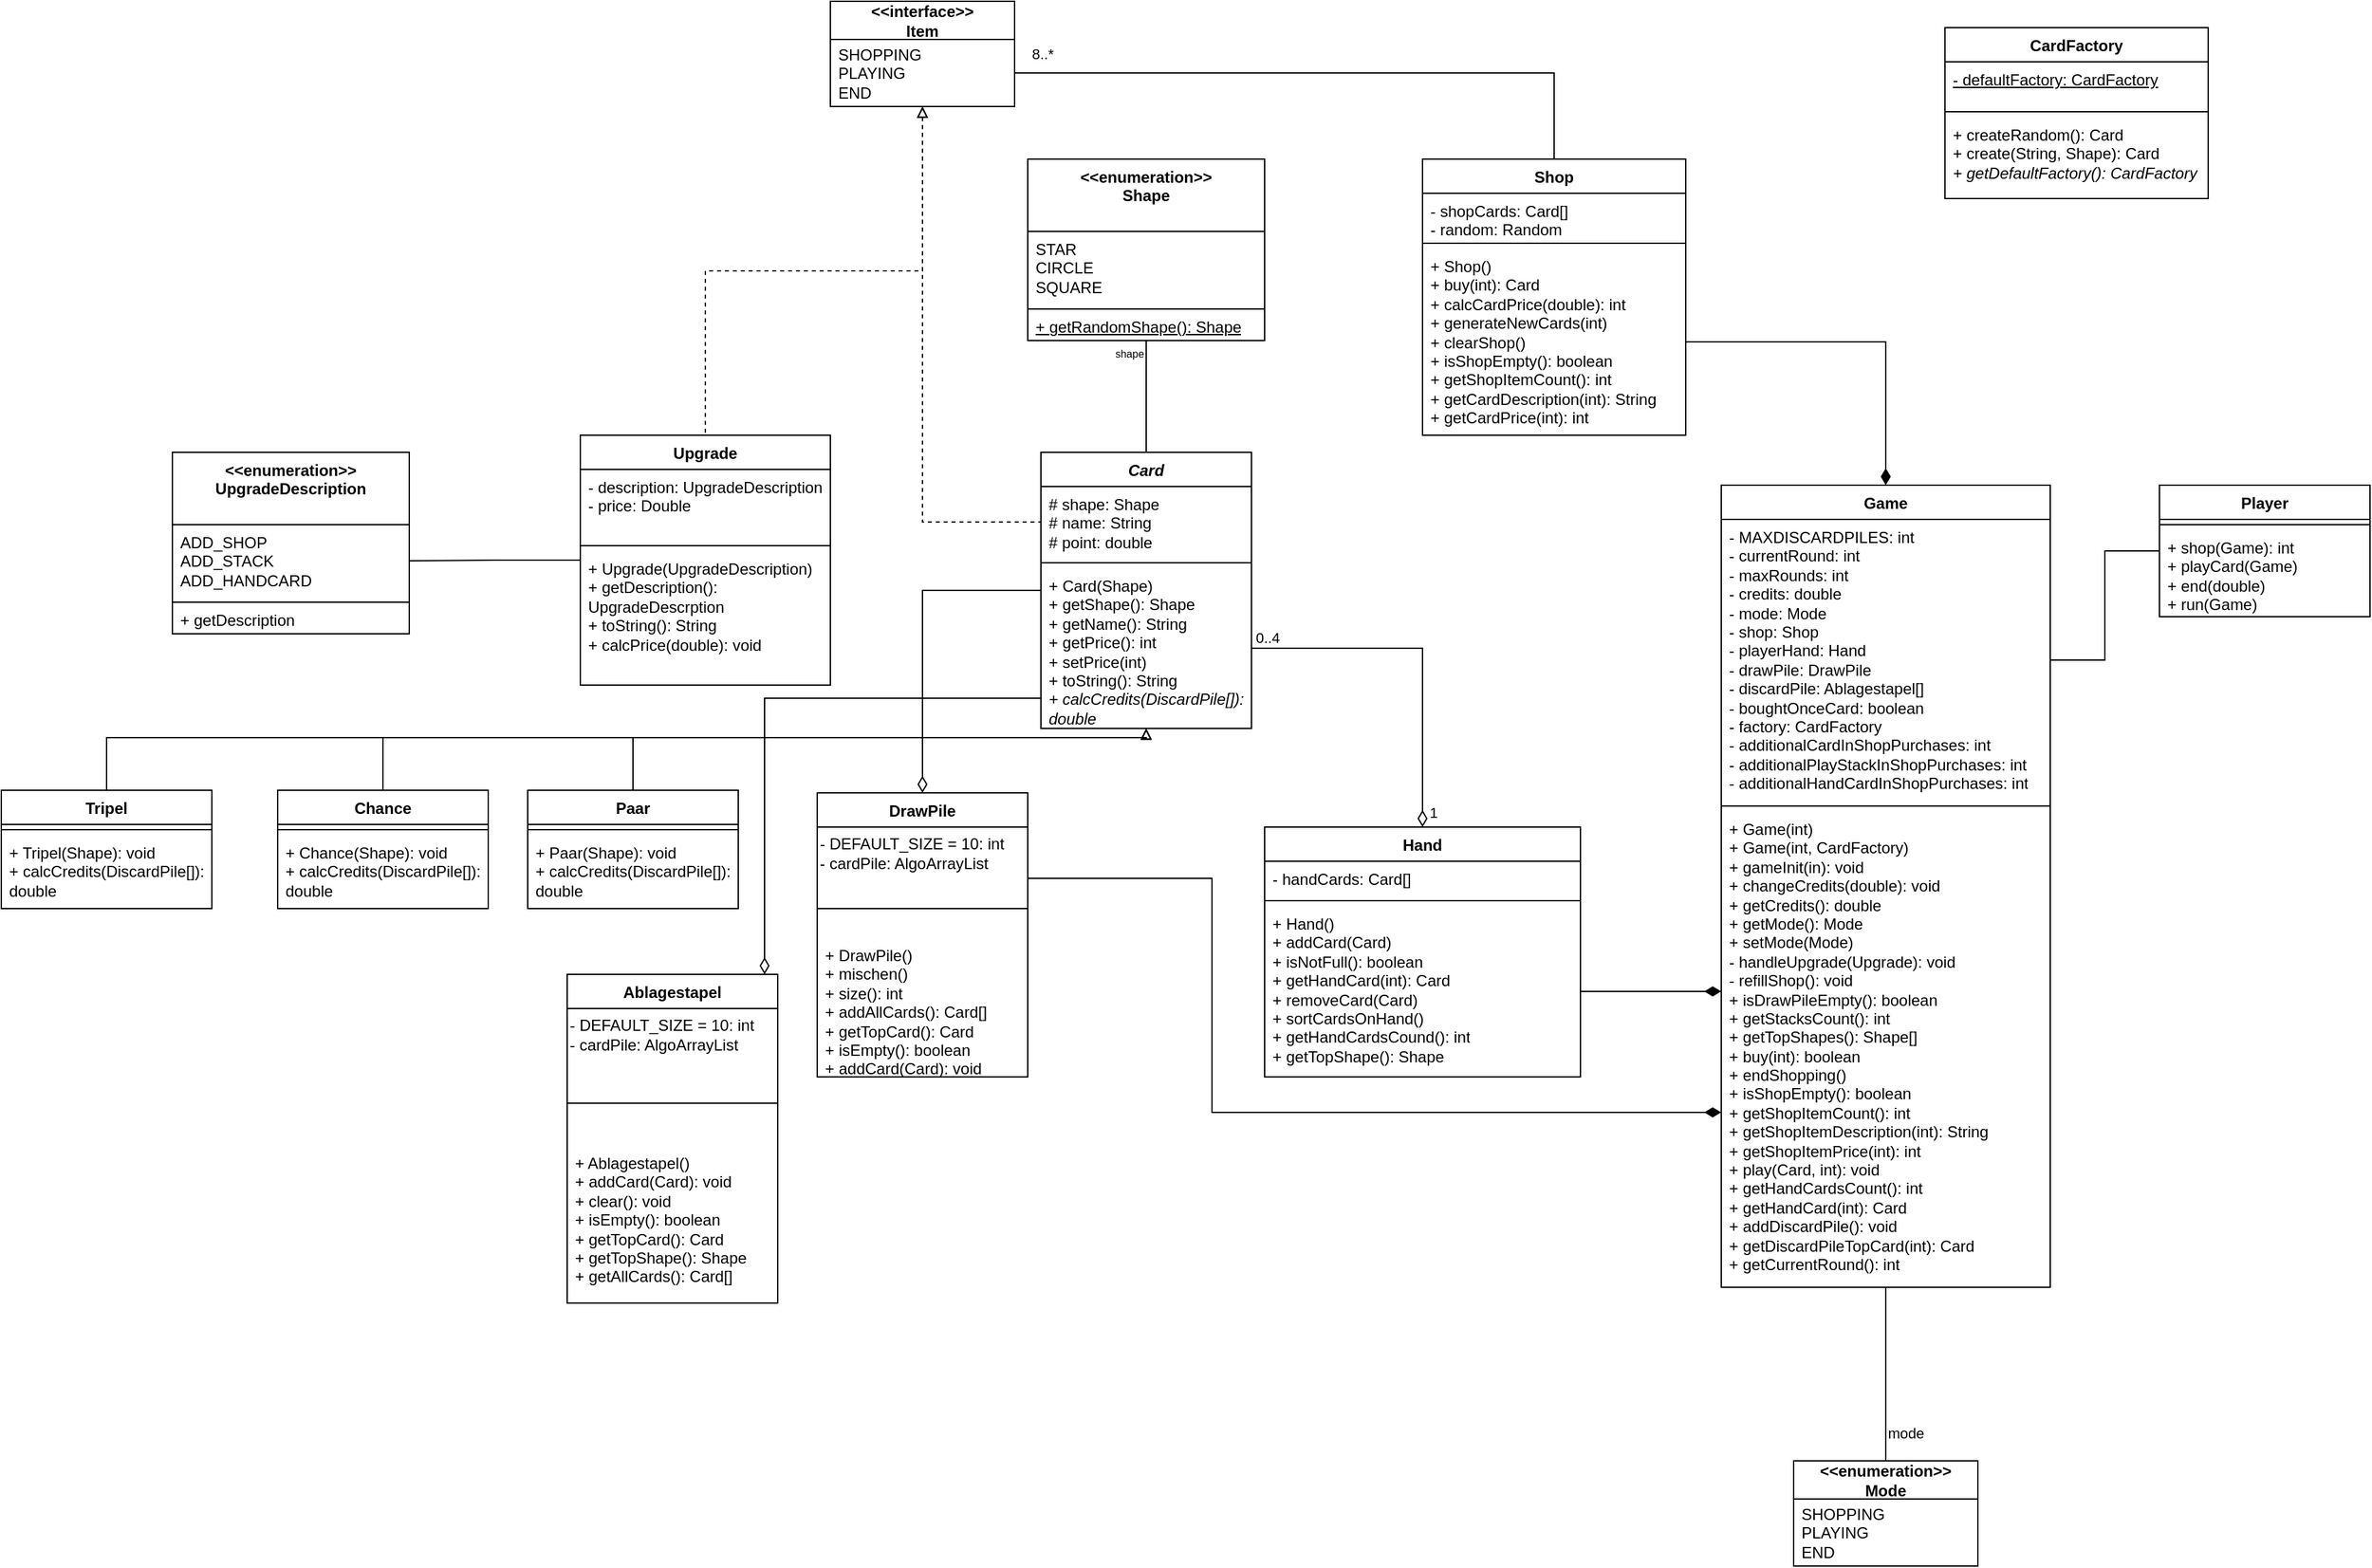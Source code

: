 <mxfile version="24.2.7" type="github">
  <diagram id="C5RBs43oDa-KdzZeNtuy" name="Page-1">
    <mxGraphModel dx="3455" dy="1677" grid="1" gridSize="10" guides="1" tooltips="1" connect="1" arrows="1" fold="1" page="1" pageScale="1" pageWidth="827" pageHeight="1169" background="none" math="0" shadow="0">
      <root>
        <mxCell id="WIyWlLk6GJQsqaUBKTNV-0" />
        <mxCell id="WIyWlLk6GJQsqaUBKTNV-1" parent="WIyWlLk6GJQsqaUBKTNV-0" />
        <mxCell id="sl92Uqs-ZGOxor6MEnUH-27" style="edgeStyle=orthogonalEdgeStyle;rounded=0;orthogonalLoop=1;jettySize=auto;html=1;entryX=0.5;entryY=0;entryDx=0;entryDy=0;startArrow=block;startFill=0;endArrow=none;endFill=0;" edge="1" parent="WIyWlLk6GJQsqaUBKTNV-1" source="msibaPADLrbXCp9h_xWd-0" target="sl92Uqs-ZGOxor6MEnUH-20">
          <mxGeometry relative="1" as="geometry">
            <Array as="points">
              <mxPoint x="-1120" y="530" />
              <mxPoint x="-1510" y="530" />
            </Array>
          </mxGeometry>
        </mxCell>
        <mxCell id="sl92Uqs-ZGOxor6MEnUH-28" style="edgeStyle=orthogonalEdgeStyle;rounded=0;orthogonalLoop=1;jettySize=auto;html=1;startArrow=block;startFill=0;endArrow=none;endFill=0;" edge="1" parent="WIyWlLk6GJQsqaUBKTNV-1" source="msibaPADLrbXCp9h_xWd-0" target="sl92Uqs-ZGOxor6MEnUH-17">
          <mxGeometry relative="1" as="geometry">
            <Array as="points">
              <mxPoint x="-1120" y="530" />
              <mxPoint x="-1700" y="530" />
            </Array>
          </mxGeometry>
        </mxCell>
        <mxCell id="sl92Uqs-ZGOxor6MEnUH-29" style="edgeStyle=orthogonalEdgeStyle;rounded=0;orthogonalLoop=1;jettySize=auto;html=1;endArrow=none;endFill=0;startArrow=block;startFill=0;" edge="1" parent="WIyWlLk6GJQsqaUBKTNV-1" source="msibaPADLrbXCp9h_xWd-0" target="sl92Uqs-ZGOxor6MEnUH-23">
          <mxGeometry relative="1" as="geometry">
            <Array as="points">
              <mxPoint x="-1120" y="530" />
              <mxPoint x="-1910" y="530" />
            </Array>
          </mxGeometry>
        </mxCell>
        <mxCell id="sl92Uqs-ZGOxor6MEnUH-38" style="edgeStyle=orthogonalEdgeStyle;rounded=0;orthogonalLoop=1;jettySize=auto;html=1;endArrow=diamondThin;endFill=0;startArrow=none;startFill=0;endSize=10;" edge="1" parent="WIyWlLk6GJQsqaUBKTNV-1" source="msibaPADLrbXCp9h_xWd-0" target="msibaPADLrbXCp9h_xWd-21">
          <mxGeometry relative="1" as="geometry">
            <Array as="points">
              <mxPoint x="-1290" y="418" />
            </Array>
          </mxGeometry>
        </mxCell>
        <mxCell id="sl92Uqs-ZGOxor6MEnUH-39" style="edgeStyle=orthogonalEdgeStyle;rounded=0;orthogonalLoop=1;jettySize=auto;html=1;endArrow=diamondThin;endFill=0;endSize=10;" edge="1" parent="WIyWlLk6GJQsqaUBKTNV-1" source="msibaPADLrbXCp9h_xWd-0" target="msibaPADLrbXCp9h_xWd-18">
          <mxGeometry relative="1" as="geometry">
            <Array as="points">
              <mxPoint x="-1410" y="500" />
            </Array>
          </mxGeometry>
        </mxCell>
        <mxCell id="msibaPADLrbXCp9h_xWd-0" value="&lt;i&gt;Card&lt;/i&gt;" style="swimlane;fontStyle=1;align=center;verticalAlign=top;childLayout=stackLayout;horizontal=1;startSize=26;horizontalStack=0;resizeParent=1;resizeParentMax=0;resizeLast=0;collapsible=1;marginBottom=0;whiteSpace=wrap;html=1;labelBackgroundColor=none;" parent="WIyWlLk6GJQsqaUBKTNV-1" vertex="1">
          <mxGeometry x="-1200" y="313" width="160" height="210" as="geometry" />
        </mxCell>
        <mxCell id="msibaPADLrbXCp9h_xWd-1" value="# shape: Shape&lt;div&gt;# name: String&lt;/div&gt;&lt;div&gt;# point: double&lt;/div&gt;" style="text;strokeColor=none;fillColor=none;align=left;verticalAlign=top;spacingLeft=4;spacingRight=4;overflow=hidden;rotatable=0;points=[[0,0.5],[1,0.5]];portConstraint=eastwest;whiteSpace=wrap;html=1;labelBackgroundColor=none;" parent="msibaPADLrbXCp9h_xWd-0" vertex="1">
          <mxGeometry y="26" width="160" height="54" as="geometry" />
        </mxCell>
        <mxCell id="msibaPADLrbXCp9h_xWd-2" value="" style="line;strokeWidth=1;fillColor=none;align=left;verticalAlign=middle;spacingTop=-1;spacingLeft=3;spacingRight=3;rotatable=0;labelPosition=right;points=[];portConstraint=eastwest;labelBackgroundColor=none;" parent="msibaPADLrbXCp9h_xWd-0" vertex="1">
          <mxGeometry y="80" width="160" height="8" as="geometry" />
        </mxCell>
        <mxCell id="msibaPADLrbXCp9h_xWd-3" value="+ Card(Shape)&lt;div&gt;+ getShape(): Shape&lt;/div&gt;&lt;div&gt;+ getName(): String&lt;/div&gt;&lt;div&gt;+ getPrice(): int&lt;/div&gt;&lt;div&gt;+ setPrice(int)&lt;/div&gt;&lt;div&gt;+ toString(): String&lt;/div&gt;&lt;div&gt;&lt;i&gt;+ calcCredits(DiscardPile[]): double&lt;/i&gt;&lt;br&gt;&lt;/div&gt;" style="text;strokeColor=none;fillColor=none;align=left;verticalAlign=top;spacingLeft=4;spacingRight=4;overflow=hidden;rotatable=0;points=[[0,0.5],[1,0.5]];portConstraint=eastwest;whiteSpace=wrap;html=1;labelBackgroundColor=none;" parent="msibaPADLrbXCp9h_xWd-0" vertex="1">
          <mxGeometry y="88" width="160" height="122" as="geometry" />
        </mxCell>
        <mxCell id="msibaPADLrbXCp9h_xWd-24" style="edgeStyle=orthogonalEdgeStyle;rounded=0;orthogonalLoop=1;jettySize=auto;html=1;entryX=0.5;entryY=0;entryDx=0;entryDy=0;endArrow=none;endFill=0;" parent="WIyWlLk6GJQsqaUBKTNV-1" source="msibaPADLrbXCp9h_xWd-6" target="msibaPADLrbXCp9h_xWd-0" edge="1">
          <mxGeometry relative="1" as="geometry" />
        </mxCell>
        <mxCell id="msibaPADLrbXCp9h_xWd-25" value="&lt;font style=&quot;font-size: 8px;&quot;&gt;shape&lt;/font&gt;" style="edgeLabel;html=1;align=center;verticalAlign=middle;resizable=0;points=[];" parent="msibaPADLrbXCp9h_xWd-24" vertex="1" connectable="0">
          <mxGeometry x="-0.875" relative="1" as="geometry">
            <mxPoint x="-13" y="3" as="offset" />
          </mxGeometry>
        </mxCell>
        <mxCell id="msibaPADLrbXCp9h_xWd-6" value="&lt;b&gt;&amp;lt;&amp;lt;enumeration&amp;gt;&amp;gt;&lt;/b&gt;&lt;br&gt;&lt;b&gt;Shape&lt;/b&gt;" style="swimlane;fontStyle=0;align=center;verticalAlign=top;childLayout=stackLayout;horizontal=1;startSize=55;horizontalStack=0;resizeParent=1;resizeParentMax=0;resizeLast=0;collapsible=0;marginBottom=0;html=1;whiteSpace=wrap;" parent="WIyWlLk6GJQsqaUBKTNV-1" vertex="1">
          <mxGeometry x="-1210" y="90" width="180" height="138" as="geometry" />
        </mxCell>
        <mxCell id="msibaPADLrbXCp9h_xWd-10" value="STAR&lt;div&gt;CIRCLE&lt;br&gt;SQUARE&lt;/div&gt;" style="text;html=1;strokeColor=none;fillColor=none;align=left;verticalAlign=middle;spacingLeft=4;spacingRight=4;overflow=hidden;rotatable=0;points=[[0,0.5],[1,0.5]];portConstraint=eastwest;whiteSpace=wrap;" parent="msibaPADLrbXCp9h_xWd-6" vertex="1">
          <mxGeometry y="55" width="180" height="55" as="geometry" />
        </mxCell>
        <mxCell id="msibaPADLrbXCp9h_xWd-11" value="" style="line;strokeWidth=1;fillColor=none;align=left;verticalAlign=middle;spacingTop=-1;spacingLeft=3;spacingRight=3;rotatable=0;labelPosition=right;points=[];portConstraint=eastwest;" parent="msibaPADLrbXCp9h_xWd-6" vertex="1">
          <mxGeometry y="110" width="180" height="8" as="geometry" />
        </mxCell>
        <mxCell id="msibaPADLrbXCp9h_xWd-13" value="&lt;u&gt;+ getRandomShape(): Shape&lt;/u&gt;" style="text;html=1;strokeColor=none;fillColor=none;align=left;verticalAlign=middle;spacingLeft=4;spacingRight=4;overflow=hidden;rotatable=0;points=[[0,0.5],[1,0.5]];portConstraint=eastwest;whiteSpace=wrap;" parent="msibaPADLrbXCp9h_xWd-6" vertex="1">
          <mxGeometry y="118" width="180" height="20" as="geometry" />
        </mxCell>
        <mxCell id="msibaPADLrbXCp9h_xWd-18" value="Ablagestapel" style="swimlane;fontStyle=1;align=center;verticalAlign=top;childLayout=stackLayout;horizontal=1;startSize=26;horizontalStack=0;resizeParent=1;resizeParentMax=0;resizeLast=0;collapsible=1;marginBottom=0;whiteSpace=wrap;html=1;labelBackgroundColor=none;" parent="WIyWlLk6GJQsqaUBKTNV-1" vertex="1">
          <mxGeometry x="-1560" y="710" width="160" height="250" as="geometry" />
        </mxCell>
        <mxCell id="sl92Uqs-ZGOxor6MEnUH-36" value="&lt;div&gt;- DEFAULT_SIZE = 10: int&lt;/div&gt;&lt;div&gt;- cardPile: AlgoArrayList&lt;br&gt;&lt;/div&gt;" style="text;html=1;align=left;verticalAlign=middle;resizable=0;points=[];autosize=1;strokeColor=none;fillColor=none;" vertex="1" parent="msibaPADLrbXCp9h_xWd-18">
          <mxGeometry y="26" width="160" height="40" as="geometry" />
        </mxCell>
        <mxCell id="msibaPADLrbXCp9h_xWd-19" value="" style="line;strokeWidth=1;fillColor=none;align=left;verticalAlign=middle;spacingTop=-1;spacingLeft=3;spacingRight=3;rotatable=0;labelPosition=right;points=[];portConstraint=eastwest;labelBackgroundColor=none;" parent="msibaPADLrbXCp9h_xWd-18" vertex="1">
          <mxGeometry y="66" width="160" height="64" as="geometry" />
        </mxCell>
        <mxCell id="msibaPADLrbXCp9h_xWd-20" value="&lt;div&gt;+ Ablagestapel()&lt;/div&gt;&lt;div&gt;+ addCard(Card): void&lt;/div&gt;&lt;div&gt;+ clear(): void&lt;/div&gt;&lt;div&gt;+ isEmpty(): boolean&lt;/div&gt;&lt;div&gt;+ getTopCard(): Card&lt;br&gt;&lt;/div&gt;&lt;div&gt;&lt;span style=&quot;background-color: initial;&quot;&gt;+ getTopShape(): Shape&lt;/span&gt;&lt;/div&gt;&lt;div&gt;&lt;span style=&quot;background-color: initial;&quot;&gt;+ getAllCards(): Card[]&lt;br&gt;&lt;/span&gt;&lt;/div&gt;" style="text;strokeColor=none;fillColor=none;align=left;verticalAlign=top;spacingLeft=4;spacingRight=4;overflow=hidden;rotatable=0;points=[[0,0.5],[1,0.5]];portConstraint=eastwest;whiteSpace=wrap;html=1;labelBackgroundColor=none;" parent="msibaPADLrbXCp9h_xWd-18" vertex="1">
          <mxGeometry y="130" width="160" height="120" as="geometry" />
        </mxCell>
        <mxCell id="msibaPADLrbXCp9h_xWd-21" value="DrawPile" style="swimlane;fontStyle=1;align=center;verticalAlign=top;childLayout=stackLayout;horizontal=1;startSize=26;horizontalStack=0;resizeParent=1;resizeParentMax=0;resizeLast=0;collapsible=1;marginBottom=0;whiteSpace=wrap;html=1;labelBackgroundColor=none;" parent="WIyWlLk6GJQsqaUBKTNV-1" vertex="1">
          <mxGeometry x="-1370" y="572" width="160" height="216" as="geometry" />
        </mxCell>
        <mxCell id="sl92Uqs-ZGOxor6MEnUH-37" value="&lt;div&gt;- DEFAULT_SIZE = 10: int&lt;/div&gt;&lt;div&gt;- cardPile: AlgoArrayList&lt;br&gt;&lt;/div&gt;" style="text;html=1;align=left;verticalAlign=middle;resizable=0;points=[];autosize=1;strokeColor=none;fillColor=none;" vertex="1" parent="msibaPADLrbXCp9h_xWd-21">
          <mxGeometry y="26" width="160" height="40" as="geometry" />
        </mxCell>
        <mxCell id="msibaPADLrbXCp9h_xWd-22" value="" style="line;strokeWidth=1;fillColor=none;align=left;verticalAlign=middle;spacingTop=-1;spacingLeft=3;spacingRight=3;rotatable=0;labelPosition=right;points=[];portConstraint=eastwest;labelBackgroundColor=none;" parent="msibaPADLrbXCp9h_xWd-21" vertex="1">
          <mxGeometry y="66" width="160" height="44" as="geometry" />
        </mxCell>
        <mxCell id="msibaPADLrbXCp9h_xWd-23" value="&lt;div&gt;+ DrawPile()&lt;/div&gt;&lt;div&gt;+ mischen()&lt;/div&gt;&lt;div&gt;+ size(): int&lt;/div&gt;&lt;div&gt;+ addAllCards(): Card[]&lt;/div&gt;&lt;div&gt;+ getTopCard(): Card&lt;/div&gt;&lt;div&gt;+ isEmpty(): boolean&lt;/div&gt;&lt;div&gt;+ addCard(Card): void&lt;br&gt;&lt;/div&gt;" style="text;strokeColor=none;fillColor=none;align=left;verticalAlign=top;spacingLeft=4;spacingRight=4;overflow=hidden;rotatable=0;points=[[0,0.5],[1,0.5]];portConstraint=eastwest;whiteSpace=wrap;html=1;labelBackgroundColor=none;" parent="msibaPADLrbXCp9h_xWd-21" vertex="1">
          <mxGeometry y="110" width="160" height="106" as="geometry" />
        </mxCell>
        <mxCell id="msibaPADLrbXCp9h_xWd-35" style="edgeStyle=orthogonalEdgeStyle;rounded=0;orthogonalLoop=1;jettySize=auto;html=1;entryX=1;entryY=0.5;entryDx=0;entryDy=0;startArrow=diamondThin;startFill=0;startSize=10;endArrow=none;endFill=0;" parent="WIyWlLk6GJQsqaUBKTNV-1" source="msibaPADLrbXCp9h_xWd-31" target="msibaPADLrbXCp9h_xWd-3" edge="1">
          <mxGeometry relative="1" as="geometry" />
        </mxCell>
        <mxCell id="msibaPADLrbXCp9h_xWd-36" value="1" style="edgeLabel;html=1;align=center;verticalAlign=middle;resizable=0;points=[];" parent="msibaPADLrbXCp9h_xWd-35" vertex="1" connectable="0">
          <mxGeometry x="-0.85" y="-1" relative="1" as="geometry">
            <mxPoint x="7" y="9" as="offset" />
          </mxGeometry>
        </mxCell>
        <mxCell id="msibaPADLrbXCp9h_xWd-37" value="0..4" style="edgeLabel;html=1;align=center;verticalAlign=middle;resizable=0;points=[];" parent="msibaPADLrbXCp9h_xWd-35" vertex="1" connectable="0">
          <mxGeometry x="0.898" y="2" relative="1" as="geometry">
            <mxPoint x="-2" y="-10" as="offset" />
          </mxGeometry>
        </mxCell>
        <mxCell id="msibaPADLrbXCp9h_xWd-31" value="Hand" style="swimlane;fontStyle=1;align=center;verticalAlign=top;childLayout=stackLayout;horizontal=1;startSize=26;horizontalStack=0;resizeParent=1;resizeParentMax=0;resizeLast=0;collapsible=1;marginBottom=0;whiteSpace=wrap;html=1;labelBackgroundColor=none;" parent="WIyWlLk6GJQsqaUBKTNV-1" vertex="1">
          <mxGeometry x="-1030" y="598" width="240" height="190" as="geometry" />
        </mxCell>
        <mxCell id="msibaPADLrbXCp9h_xWd-32" value="- handCards: Card[]" style="text;strokeColor=none;fillColor=none;align=left;verticalAlign=top;spacingLeft=4;spacingRight=4;overflow=hidden;rotatable=0;points=[[0,0.5],[1,0.5]];portConstraint=eastwest;whiteSpace=wrap;html=1;labelBackgroundColor=none;" parent="msibaPADLrbXCp9h_xWd-31" vertex="1">
          <mxGeometry y="26" width="240" height="26" as="geometry" />
        </mxCell>
        <mxCell id="msibaPADLrbXCp9h_xWd-33" value="" style="line;strokeWidth=1;fillColor=none;align=left;verticalAlign=middle;spacingTop=-1;spacingLeft=3;spacingRight=3;rotatable=0;labelPosition=right;points=[];portConstraint=eastwest;labelBackgroundColor=none;" parent="msibaPADLrbXCp9h_xWd-31" vertex="1">
          <mxGeometry y="52" width="240" height="8" as="geometry" />
        </mxCell>
        <mxCell id="msibaPADLrbXCp9h_xWd-34" value="&lt;div&gt;+ Hand()&lt;/div&gt;&lt;div&gt;+ addCard(Card)&lt;/div&gt;&lt;div&gt;+ isNotFull(): boolean&lt;/div&gt;+ getHandCard(int): Card&lt;div&gt;+ removeCard(Card)&lt;/div&gt;&lt;div&gt;+ sortCardsOnHand()&lt;br&gt;&lt;div&gt;+ getHandCardsCound(): int&lt;/div&gt;&lt;div&gt;+ getTopShape(): Shape&lt;br&gt;&lt;/div&gt;&lt;/div&gt;" style="text;strokeColor=none;fillColor=none;align=left;verticalAlign=top;spacingLeft=4;spacingRight=4;overflow=hidden;rotatable=0;points=[[0,0.5],[1,0.5]];portConstraint=eastwest;whiteSpace=wrap;html=1;labelBackgroundColor=none;" parent="msibaPADLrbXCp9h_xWd-31" vertex="1">
          <mxGeometry y="60" width="240" height="130" as="geometry" />
        </mxCell>
        <mxCell id="sl92Uqs-ZGOxor6MEnUH-11" style="edgeStyle=orthogonalEdgeStyle;rounded=0;orthogonalLoop=1;jettySize=auto;html=1;endArrow=none;endFill=0;" edge="1" parent="WIyWlLk6GJQsqaUBKTNV-1" source="msibaPADLrbXCp9h_xWd-38" target="sl92Uqs-ZGOxor6MEnUH-10">
          <mxGeometry relative="1" as="geometry" />
        </mxCell>
        <mxCell id="sl92Uqs-ZGOxor6MEnUH-12" value="8..*" style="edgeLabel;html=1;align=center;verticalAlign=middle;resizable=0;points=[];" vertex="1" connectable="0" parent="sl92Uqs-ZGOxor6MEnUH-11">
          <mxGeometry x="0.944" relative="1" as="geometry">
            <mxPoint x="7" y="-15" as="offset" />
          </mxGeometry>
        </mxCell>
        <mxCell id="msibaPADLrbXCp9h_xWd-38" value="Shop&lt;div&gt;&lt;br&gt;&lt;/div&gt;" style="swimlane;fontStyle=1;align=center;verticalAlign=top;childLayout=stackLayout;horizontal=1;startSize=26;horizontalStack=0;resizeParent=1;resizeParentMax=0;resizeLast=0;collapsible=1;marginBottom=0;whiteSpace=wrap;html=1;labelBackgroundColor=none;" parent="WIyWlLk6GJQsqaUBKTNV-1" vertex="1">
          <mxGeometry x="-910" y="90" width="200" height="210" as="geometry" />
        </mxCell>
        <mxCell id="msibaPADLrbXCp9h_xWd-39" value="- shopCards: Card[]&lt;div&gt;- random: Random&lt;/div&gt;" style="text;strokeColor=none;fillColor=none;align=left;verticalAlign=top;spacingLeft=4;spacingRight=4;overflow=hidden;rotatable=0;points=[[0,0.5],[1,0.5]];portConstraint=eastwest;whiteSpace=wrap;html=1;labelBackgroundColor=none;" parent="msibaPADLrbXCp9h_xWd-38" vertex="1">
          <mxGeometry y="26" width="200" height="34" as="geometry" />
        </mxCell>
        <mxCell id="msibaPADLrbXCp9h_xWd-40" value="" style="line;strokeWidth=1;fillColor=none;align=left;verticalAlign=middle;spacingTop=-1;spacingLeft=3;spacingRight=3;rotatable=0;labelPosition=right;points=[];portConstraint=eastwest;labelBackgroundColor=none;" parent="msibaPADLrbXCp9h_xWd-38" vertex="1">
          <mxGeometry y="60" width="200" height="8" as="geometry" />
        </mxCell>
        <mxCell id="msibaPADLrbXCp9h_xWd-41" value="&lt;div&gt;+ Shop()&lt;/div&gt;+ buy(int): Card&lt;div&gt;+ calcCardPrice(double): int&lt;/div&gt;&lt;div&gt;+ generateNewCards(int)&lt;/div&gt;&lt;div&gt;+ clearShop()&lt;/div&gt;&lt;div&gt;+ isShopEmpty(): boolean&lt;/div&gt;&lt;div&gt;+ getShopItemCount(): int&lt;/div&gt;&lt;div&gt;+ getCardDescription(int): String&lt;/div&gt;&lt;div&gt;+ getCardPrice(int): int&lt;br&gt;&lt;div&gt;&lt;br&gt;&lt;/div&gt;&lt;/div&gt;" style="text;strokeColor=none;fillColor=none;align=left;verticalAlign=top;spacingLeft=4;spacingRight=4;overflow=hidden;rotatable=0;points=[[0,0.5],[1,0.5]];portConstraint=eastwest;whiteSpace=wrap;html=1;labelBackgroundColor=none;" parent="msibaPADLrbXCp9h_xWd-38" vertex="1">
          <mxGeometry y="68" width="200" height="142" as="geometry" />
        </mxCell>
        <mxCell id="msibaPADLrbXCp9h_xWd-53" style="edgeStyle=orthogonalEdgeStyle;rounded=0;orthogonalLoop=1;jettySize=auto;html=1;entryX=1;entryY=0.5;entryDx=0;entryDy=0;endArrow=none;endFill=0;startArrow=diamondThin;startFill=1;startSize=10;" parent="WIyWlLk6GJQsqaUBKTNV-1" source="msibaPADLrbXCp9h_xWd-47" target="msibaPADLrbXCp9h_xWd-41" edge="1">
          <mxGeometry relative="1" as="geometry" />
        </mxCell>
        <mxCell id="msibaPADLrbXCp9h_xWd-62" style="edgeStyle=orthogonalEdgeStyle;rounded=0;orthogonalLoop=1;jettySize=auto;html=1;entryX=0.5;entryY=0;entryDx=0;entryDy=0;endArrow=none;endFill=0;" parent="WIyWlLk6GJQsqaUBKTNV-1" source="msibaPADLrbXCp9h_xWd-47" target="msibaPADLrbXCp9h_xWd-51" edge="1">
          <mxGeometry relative="1" as="geometry" />
        </mxCell>
        <mxCell id="msibaPADLrbXCp9h_xWd-63" value="mode" style="edgeLabel;html=1;align=center;verticalAlign=middle;resizable=0;points=[];" parent="msibaPADLrbXCp9h_xWd-62" vertex="1" connectable="0">
          <mxGeometry x="0.638" y="1" relative="1" as="geometry">
            <mxPoint x="14" y="3" as="offset" />
          </mxGeometry>
        </mxCell>
        <mxCell id="msibaPADLrbXCp9h_xWd-47" value="&lt;div&gt;Game&lt;/div&gt;" style="swimlane;fontStyle=1;align=center;verticalAlign=top;childLayout=stackLayout;horizontal=1;startSize=26;horizontalStack=0;resizeParent=1;resizeParentMax=0;resizeLast=0;collapsible=1;marginBottom=0;whiteSpace=wrap;html=1;labelBackgroundColor=none;" parent="WIyWlLk6GJQsqaUBKTNV-1" vertex="1">
          <mxGeometry x="-683" y="338" width="250" height="610" as="geometry" />
        </mxCell>
        <mxCell id="msibaPADLrbXCp9h_xWd-48" value="- MAXDISCARDPILES: int&lt;div&gt;- currentRound: int&lt;/div&gt;&lt;div&gt;- maxRounds: int&lt;/div&gt;&lt;div&gt;- credits: double&lt;/div&gt;&lt;div&gt;- mode: Mode&lt;/div&gt;&lt;div&gt;- shop: Shop&lt;/div&gt;&lt;div&gt;- playerHand: Hand&lt;/div&gt;&lt;div&gt;- drawPile: DrawPile&lt;/div&gt;&lt;div&gt;- discardPile: Ablagestapel[]&lt;/div&gt;&lt;div&gt;- boughtOnceCard: boolean&lt;/div&gt;&lt;div&gt;- factory: CardFactory&lt;/div&gt;&lt;div&gt;- additionalCardInShopPurchases: int&lt;/div&gt;&lt;div&gt;- additionalPlayStackInShopPurchases: int&lt;/div&gt;&lt;div&gt;- additionalHandCardInShopPurchases: int&lt;/div&gt;" style="text;strokeColor=none;fillColor=none;align=left;verticalAlign=top;spacingLeft=4;spacingRight=4;overflow=hidden;rotatable=0;points=[[0,0.5],[1,0.5]];portConstraint=eastwest;whiteSpace=wrap;html=1;labelBackgroundColor=none;" parent="msibaPADLrbXCp9h_xWd-47" vertex="1">
          <mxGeometry y="26" width="250" height="214" as="geometry" />
        </mxCell>
        <mxCell id="msibaPADLrbXCp9h_xWd-49" value="" style="line;strokeWidth=1;fillColor=none;align=left;verticalAlign=middle;spacingTop=-1;spacingLeft=3;spacingRight=3;rotatable=0;labelPosition=right;points=[];portConstraint=eastwest;labelBackgroundColor=none;" parent="msibaPADLrbXCp9h_xWd-47" vertex="1">
          <mxGeometry y="240" width="250" height="8" as="geometry" />
        </mxCell>
        <mxCell id="msibaPADLrbXCp9h_xWd-50" value="&lt;div&gt;&lt;span style=&quot;background-color: initial;&quot;&gt;+ Game(int)&lt;/span&gt;&lt;/div&gt;&lt;div&gt;&lt;span style=&quot;background-color: initial;&quot;&gt;+ Game(int, CardFactory)&lt;/span&gt;&lt;/div&gt;&lt;div&gt;&lt;span style=&quot;background-color: initial;&quot;&gt;+ gameInit(in): void&lt;/span&gt;&lt;/div&gt;&lt;div&gt;&lt;span style=&quot;background-color: initial;&quot;&gt;+ changeCredits(double): void&lt;/span&gt;&lt;/div&gt;&lt;div&gt;&lt;span style=&quot;background-color: initial;&quot;&gt;&lt;/span&gt;+ getCredits(): double&lt;/div&gt;&lt;div&gt;+ getMode(): Mode&lt;/div&gt;&lt;div&gt;+ setMode(Mode)&lt;/div&gt;&lt;div&gt;- handleUpgrade(Upgrade): void&lt;br&gt;&lt;/div&gt;&lt;div&gt;- refillShop(): void&lt;/div&gt;&lt;div&gt;+ isDrawPileEmpty(): boolean&lt;/div&gt;&lt;div&gt;+ getStacksCount(): int&lt;/div&gt;&lt;div&gt;+ getTopShapes(): Shape[]&lt;/div&gt;&lt;div&gt;+ buy(int): boolean&lt;/div&gt;&lt;div&gt;+ endShopping()&lt;/div&gt;&lt;div&gt;+ isShopEmpty(): boolean&lt;/div&gt;&lt;div&gt;+ getShopItemCount(): int&lt;/div&gt;&lt;div&gt;+ getShopItemDescription(int): String&lt;/div&gt;&lt;div&gt;+ getShopItemPrice(int): int&lt;/div&gt;+ play(Card, int): void&lt;br&gt;&lt;div&gt;+ getHandCardsCount(): int&lt;/div&gt;&lt;div&gt;+ getHandCard(int): Card&lt;/div&gt;&lt;div&gt;+ addDiscardPile(): void&lt;br&gt;&lt;/div&gt;&lt;div&gt;+ getDiscardPileTopCard(int): Card&lt;/div&gt;&lt;div&gt;+ getCurrentRound(): int&lt;br&gt;&lt;/div&gt;" style="text;strokeColor=none;fillColor=none;align=left;verticalAlign=top;spacingLeft=4;spacingRight=4;overflow=hidden;rotatable=0;points=[[0,0.5],[1,0.5]];portConstraint=eastwest;whiteSpace=wrap;html=1;labelBackgroundColor=none;" parent="msibaPADLrbXCp9h_xWd-47" vertex="1">
          <mxGeometry y="248" width="250" height="362" as="geometry" />
        </mxCell>
        <mxCell id="msibaPADLrbXCp9h_xWd-51" value="&amp;lt;&amp;lt;enumeration&amp;gt;&amp;gt;&lt;div&gt;Mode&lt;/div&gt;" style="swimlane;fontStyle=1;align=center;verticalAlign=middle;childLayout=stackLayout;horizontal=1;startSize=29;horizontalStack=0;resizeParent=1;resizeParentMax=0;resizeLast=0;collapsible=0;marginBottom=0;html=1;whiteSpace=wrap;labelBackgroundColor=none;" parent="WIyWlLk6GJQsqaUBKTNV-1" vertex="1">
          <mxGeometry x="-628" y="1080" width="140" height="80" as="geometry" />
        </mxCell>
        <mxCell id="msibaPADLrbXCp9h_xWd-52" value="SHOPPING&lt;div&gt;PLAYING&lt;/div&gt;&lt;div&gt;END&lt;/div&gt;" style="text;html=1;strokeColor=none;fillColor=none;align=left;verticalAlign=middle;spacingLeft=4;spacingRight=4;overflow=hidden;rotatable=0;points=[[0,0.5],[1,0.5]];portConstraint=eastwest;whiteSpace=wrap;labelBackgroundColor=none;" parent="msibaPADLrbXCp9h_xWd-51" vertex="1">
          <mxGeometry y="29" width="140" height="51" as="geometry" />
        </mxCell>
        <mxCell id="msibaPADLrbXCp9h_xWd-54" style="edgeStyle=orthogonalEdgeStyle;rounded=0;orthogonalLoop=1;jettySize=auto;html=1;entryX=1;entryY=0.5;entryDx=0;entryDy=0;endArrow=none;endFill=0;startArrow=diamondThin;startFill=1;startSize=10;" parent="WIyWlLk6GJQsqaUBKTNV-1" source="msibaPADLrbXCp9h_xWd-50" target="msibaPADLrbXCp9h_xWd-34" edge="1">
          <mxGeometry relative="1" as="geometry">
            <Array as="points">
              <mxPoint x="-720" y="723" />
              <mxPoint x="-720" y="723" />
            </Array>
          </mxGeometry>
        </mxCell>
        <mxCell id="msibaPADLrbXCp9h_xWd-57" style="edgeStyle=elbowEdgeStyle;rounded=0;orthogonalLoop=1;jettySize=auto;html=1;strokeColor=default;entryX=1;entryY=0.5;entryDx=0;entryDy=0;endArrow=none;endFill=0;startArrow=diamondThin;startFill=1;startSize=10;" parent="WIyWlLk6GJQsqaUBKTNV-1" edge="1">
          <mxGeometry relative="1" as="geometry">
            <mxPoint x="-1210" y="637" as="targetPoint" />
            <mxPoint x="-683" y="815" as="sourcePoint" />
            <Array as="points">
              <mxPoint x="-1070" y="818" />
            </Array>
          </mxGeometry>
        </mxCell>
        <mxCell id="msibaPADLrbXCp9h_xWd-71" style="edgeStyle=orthogonalEdgeStyle;rounded=0;orthogonalLoop=1;jettySize=auto;html=1;endArrow=none;endFill=0;" parent="WIyWlLk6GJQsqaUBKTNV-1" source="msibaPADLrbXCp9h_xWd-67" target="msibaPADLrbXCp9h_xWd-48" edge="1">
          <mxGeometry relative="1" as="geometry" />
        </mxCell>
        <mxCell id="msibaPADLrbXCp9h_xWd-67" value="Player" style="swimlane;fontStyle=1;align=center;verticalAlign=top;childLayout=stackLayout;horizontal=1;startSize=26;horizontalStack=0;resizeParent=1;resizeParentMax=0;resizeLast=0;collapsible=1;marginBottom=0;whiteSpace=wrap;html=1;labelBackgroundColor=none;" parent="WIyWlLk6GJQsqaUBKTNV-1" vertex="1">
          <mxGeometry x="-350" y="338" width="160" height="100" as="geometry" />
        </mxCell>
        <mxCell id="msibaPADLrbXCp9h_xWd-69" value="" style="line;strokeWidth=1;fillColor=none;align=left;verticalAlign=middle;spacingTop=-1;spacingLeft=3;spacingRight=3;rotatable=0;labelPosition=right;points=[];portConstraint=eastwest;labelBackgroundColor=none;" parent="msibaPADLrbXCp9h_xWd-67" vertex="1">
          <mxGeometry y="26" width="160" height="8" as="geometry" />
        </mxCell>
        <mxCell id="msibaPADLrbXCp9h_xWd-70" value="+ shop(Game): int&lt;div&gt;+ playCard(Game)&lt;/div&gt;&lt;div&gt;+ end(double)&lt;/div&gt;&lt;div&gt;+ run(Game)&lt;/div&gt;" style="text;strokeColor=none;fillColor=none;align=left;verticalAlign=top;spacingLeft=4;spacingRight=4;overflow=hidden;rotatable=0;points=[[0,0.5],[1,0.5]];portConstraint=eastwest;whiteSpace=wrap;html=1;labelBackgroundColor=none;" parent="msibaPADLrbXCp9h_xWd-67" vertex="1">
          <mxGeometry y="34" width="160" height="66" as="geometry" />
        </mxCell>
        <mxCell id="sl92Uqs-ZGOxor6MEnUH-8" style="edgeStyle=orthogonalEdgeStyle;rounded=0;orthogonalLoop=1;jettySize=auto;html=1;endArrow=none;endFill=0;" edge="1" parent="WIyWlLk6GJQsqaUBKTNV-1" source="sl92Uqs-ZGOxor6MEnUH-0" target="sl92Uqs-ZGOxor6MEnUH-5">
          <mxGeometry relative="1" as="geometry" />
        </mxCell>
        <mxCell id="sl92Uqs-ZGOxor6MEnUH-0" value="Upgrade" style="swimlane;fontStyle=1;align=center;verticalAlign=top;childLayout=stackLayout;horizontal=1;startSize=26;horizontalStack=0;resizeParent=1;resizeParentMax=0;resizeLast=0;collapsible=1;marginBottom=0;whiteSpace=wrap;html=1;labelBackgroundColor=none;" vertex="1" parent="WIyWlLk6GJQsqaUBKTNV-1">
          <mxGeometry x="-1550" y="300" width="190" height="190" as="geometry" />
        </mxCell>
        <mxCell id="sl92Uqs-ZGOxor6MEnUH-1" value="&lt;div&gt;- description: UpgradeDescription&lt;/div&gt;&lt;div&gt;- price: Double&lt;br&gt;&lt;/div&gt;" style="text;strokeColor=none;fillColor=none;align=left;verticalAlign=top;spacingLeft=4;spacingRight=4;overflow=hidden;rotatable=0;points=[[0,0.5],[1,0.5]];portConstraint=eastwest;whiteSpace=wrap;html=1;labelBackgroundColor=none;" vertex="1" parent="sl92Uqs-ZGOxor6MEnUH-0">
          <mxGeometry y="26" width="190" height="54" as="geometry" />
        </mxCell>
        <mxCell id="sl92Uqs-ZGOxor6MEnUH-2" value="" style="line;strokeWidth=1;fillColor=none;align=left;verticalAlign=middle;spacingTop=-1;spacingLeft=3;spacingRight=3;rotatable=0;labelPosition=right;points=[];portConstraint=eastwest;labelBackgroundColor=none;" vertex="1" parent="sl92Uqs-ZGOxor6MEnUH-0">
          <mxGeometry y="80" width="190" height="8" as="geometry" />
        </mxCell>
        <mxCell id="sl92Uqs-ZGOxor6MEnUH-3" value="&lt;div&gt;+ Upgrade(UpgradeDescription)&lt;/div&gt;&lt;div&gt;+ getDescription(): UpgradeDescrption&lt;/div&gt;&lt;div&gt;+ toString(): String&lt;/div&gt;&lt;div&gt;+ calcPrice(double): void&lt;br&gt;&lt;/div&gt;" style="text;strokeColor=none;fillColor=none;align=left;verticalAlign=top;spacingLeft=4;spacingRight=4;overflow=hidden;rotatable=0;points=[[0,0.5],[1,0.5]];portConstraint=eastwest;whiteSpace=wrap;html=1;labelBackgroundColor=none;" vertex="1" parent="sl92Uqs-ZGOxor6MEnUH-0">
          <mxGeometry y="88" width="190" height="102" as="geometry" />
        </mxCell>
        <mxCell id="sl92Uqs-ZGOxor6MEnUH-4" value="&lt;div&gt;&lt;b&gt;&amp;lt;&amp;lt;enumeration&amp;gt;&amp;gt;&lt;br&gt;&lt;/b&gt;&lt;/div&gt;&lt;div&gt;&lt;b&gt;UpgradeDescription&lt;br&gt;&lt;/b&gt;&lt;/div&gt;" style="swimlane;fontStyle=0;align=center;verticalAlign=top;childLayout=stackLayout;horizontal=1;startSize=55;horizontalStack=0;resizeParent=1;resizeParentMax=0;resizeLast=0;collapsible=0;marginBottom=0;html=1;whiteSpace=wrap;" vertex="1" parent="WIyWlLk6GJQsqaUBKTNV-1">
          <mxGeometry x="-1860" y="313" width="180" height="138" as="geometry" />
        </mxCell>
        <mxCell id="sl92Uqs-ZGOxor6MEnUH-5" value="&lt;div&gt;ADD_SHOP&lt;/div&gt;&lt;div&gt;ADD_STACK&lt;/div&gt;&lt;div&gt;ADD_HANDCARD&lt;br&gt;&lt;/div&gt;" style="text;html=1;strokeColor=none;fillColor=none;align=left;verticalAlign=middle;spacingLeft=4;spacingRight=4;overflow=hidden;rotatable=0;points=[[0,0.5],[1,0.5]];portConstraint=eastwest;whiteSpace=wrap;" vertex="1" parent="sl92Uqs-ZGOxor6MEnUH-4">
          <mxGeometry y="55" width="180" height="55" as="geometry" />
        </mxCell>
        <mxCell id="sl92Uqs-ZGOxor6MEnUH-6" value="" style="line;strokeWidth=1;fillColor=none;align=left;verticalAlign=middle;spacingTop=-1;spacingLeft=3;spacingRight=3;rotatable=0;labelPosition=right;points=[];portConstraint=eastwest;" vertex="1" parent="sl92Uqs-ZGOxor6MEnUH-4">
          <mxGeometry y="110" width="180" height="8" as="geometry" />
        </mxCell>
        <mxCell id="sl92Uqs-ZGOxor6MEnUH-7" value="+ getDescription" style="text;html=1;strokeColor=none;fillColor=none;align=left;verticalAlign=middle;spacingLeft=4;spacingRight=4;overflow=hidden;rotatable=0;points=[[0,0.5],[1,0.5]];portConstraint=eastwest;whiteSpace=wrap;" vertex="1" parent="sl92Uqs-ZGOxor6MEnUH-4">
          <mxGeometry y="118" width="180" height="20" as="geometry" />
        </mxCell>
        <mxCell id="sl92Uqs-ZGOxor6MEnUH-15" style="edgeStyle=orthogonalEdgeStyle;rounded=0;orthogonalLoop=1;jettySize=auto;html=1;startArrow=block;startFill=0;endArrow=none;endFill=0;dashed=1;" edge="1" parent="WIyWlLk6GJQsqaUBKTNV-1" source="sl92Uqs-ZGOxor6MEnUH-9" target="sl92Uqs-ZGOxor6MEnUH-0">
          <mxGeometry relative="1" as="geometry" />
        </mxCell>
        <mxCell id="sl92Uqs-ZGOxor6MEnUH-16" style="edgeStyle=orthogonalEdgeStyle;rounded=0;orthogonalLoop=1;jettySize=auto;html=1;entryX=0;entryY=0.5;entryDx=0;entryDy=0;startArrow=block;startFill=0;dashed=1;endArrow=none;endFill=0;" edge="1" parent="WIyWlLk6GJQsqaUBKTNV-1" source="sl92Uqs-ZGOxor6MEnUH-9" target="msibaPADLrbXCp9h_xWd-1">
          <mxGeometry relative="1" as="geometry" />
        </mxCell>
        <mxCell id="sl92Uqs-ZGOxor6MEnUH-9" value="&amp;lt;&amp;lt;interface&amp;gt;&amp;gt;&lt;div&gt;Item&lt;/div&gt;" style="swimlane;fontStyle=1;align=center;verticalAlign=middle;childLayout=stackLayout;horizontal=1;startSize=29;horizontalStack=0;resizeParent=1;resizeParentMax=0;resizeLast=0;collapsible=0;marginBottom=0;html=1;whiteSpace=wrap;labelBackgroundColor=none;" vertex="1" parent="WIyWlLk6GJQsqaUBKTNV-1">
          <mxGeometry x="-1360" y="-30" width="140" height="80" as="geometry" />
        </mxCell>
        <mxCell id="sl92Uqs-ZGOxor6MEnUH-10" value="SHOPPING&lt;div&gt;PLAYING&lt;/div&gt;&lt;div&gt;END&lt;/div&gt;" style="text;html=1;strokeColor=none;fillColor=none;align=left;verticalAlign=middle;spacingLeft=4;spacingRight=4;overflow=hidden;rotatable=0;points=[[0,0.5],[1,0.5]];portConstraint=eastwest;whiteSpace=wrap;labelBackgroundColor=none;" vertex="1" parent="sl92Uqs-ZGOxor6MEnUH-9">
          <mxGeometry y="29" width="140" height="51" as="geometry" />
        </mxCell>
        <mxCell id="sl92Uqs-ZGOxor6MEnUH-17" value="Chance" style="swimlane;fontStyle=1;align=center;verticalAlign=top;childLayout=stackLayout;horizontal=1;startSize=26;horizontalStack=0;resizeParent=1;resizeParentMax=0;resizeLast=0;collapsible=1;marginBottom=0;whiteSpace=wrap;html=1;labelBackgroundColor=none;" vertex="1" parent="WIyWlLk6GJQsqaUBKTNV-1">
          <mxGeometry x="-1780" y="570" width="160" height="90" as="geometry" />
        </mxCell>
        <mxCell id="sl92Uqs-ZGOxor6MEnUH-18" value="" style="line;strokeWidth=1;fillColor=none;align=left;verticalAlign=middle;spacingTop=-1;spacingLeft=3;spacingRight=3;rotatable=0;labelPosition=right;points=[];portConstraint=eastwest;labelBackgroundColor=none;" vertex="1" parent="sl92Uqs-ZGOxor6MEnUH-17">
          <mxGeometry y="26" width="160" height="8" as="geometry" />
        </mxCell>
        <mxCell id="sl92Uqs-ZGOxor6MEnUH-19" value="&lt;div&gt;+ Chance(Shape): void&lt;br&gt;&lt;/div&gt;+ calcCredits(DiscardPile[]): double" style="text;strokeColor=none;fillColor=none;align=left;verticalAlign=top;spacingLeft=4;spacingRight=4;overflow=hidden;rotatable=0;points=[[0,0.5],[1,0.5]];portConstraint=eastwest;whiteSpace=wrap;html=1;labelBackgroundColor=none;" vertex="1" parent="sl92Uqs-ZGOxor6MEnUH-17">
          <mxGeometry y="34" width="160" height="56" as="geometry" />
        </mxCell>
        <mxCell id="sl92Uqs-ZGOxor6MEnUH-20" value="Paar" style="swimlane;fontStyle=1;align=center;verticalAlign=top;childLayout=stackLayout;horizontal=1;startSize=26;horizontalStack=0;resizeParent=1;resizeParentMax=0;resizeLast=0;collapsible=1;marginBottom=0;whiteSpace=wrap;html=1;labelBackgroundColor=none;" vertex="1" parent="WIyWlLk6GJQsqaUBKTNV-1">
          <mxGeometry x="-1590" y="570" width="160" height="90" as="geometry" />
        </mxCell>
        <mxCell id="sl92Uqs-ZGOxor6MEnUH-21" value="" style="line;strokeWidth=1;fillColor=none;align=left;verticalAlign=middle;spacingTop=-1;spacingLeft=3;spacingRight=3;rotatable=0;labelPosition=right;points=[];portConstraint=eastwest;labelBackgroundColor=none;" vertex="1" parent="sl92Uqs-ZGOxor6MEnUH-20">
          <mxGeometry y="26" width="160" height="8" as="geometry" />
        </mxCell>
        <mxCell id="sl92Uqs-ZGOxor6MEnUH-22" value="&lt;div&gt;+ Paar(Shape): void&lt;br&gt;&lt;/div&gt;&lt;div&gt;+ calcCredits(DiscardPile[]): double&lt;/div&gt;" style="text;strokeColor=none;fillColor=none;align=left;verticalAlign=top;spacingLeft=4;spacingRight=4;overflow=hidden;rotatable=0;points=[[0,0.5],[1,0.5]];portConstraint=eastwest;whiteSpace=wrap;html=1;labelBackgroundColor=none;" vertex="1" parent="sl92Uqs-ZGOxor6MEnUH-20">
          <mxGeometry y="34" width="160" height="56" as="geometry" />
        </mxCell>
        <mxCell id="sl92Uqs-ZGOxor6MEnUH-23" value="Tripel" style="swimlane;fontStyle=1;align=center;verticalAlign=top;childLayout=stackLayout;horizontal=1;startSize=26;horizontalStack=0;resizeParent=1;resizeParentMax=0;resizeLast=0;collapsible=1;marginBottom=0;whiteSpace=wrap;html=1;labelBackgroundColor=none;" vertex="1" parent="WIyWlLk6GJQsqaUBKTNV-1">
          <mxGeometry x="-1990" y="570" width="160" height="90" as="geometry" />
        </mxCell>
        <mxCell id="sl92Uqs-ZGOxor6MEnUH-24" value="" style="line;strokeWidth=1;fillColor=none;align=left;verticalAlign=middle;spacingTop=-1;spacingLeft=3;spacingRight=3;rotatable=0;labelPosition=right;points=[];portConstraint=eastwest;labelBackgroundColor=none;" vertex="1" parent="sl92Uqs-ZGOxor6MEnUH-23">
          <mxGeometry y="26" width="160" height="8" as="geometry" />
        </mxCell>
        <mxCell id="sl92Uqs-ZGOxor6MEnUH-25" value="&lt;div&gt;+ Tripel(Shape): void&lt;/div&gt;&lt;div&gt;+ calcCredits(DiscardPile[]): double&lt;br&gt;&lt;/div&gt;" style="text;strokeColor=none;fillColor=none;align=left;verticalAlign=top;spacingLeft=4;spacingRight=4;overflow=hidden;rotatable=0;points=[[0,0.5],[1,0.5]];portConstraint=eastwest;whiteSpace=wrap;html=1;labelBackgroundColor=none;" vertex="1" parent="sl92Uqs-ZGOxor6MEnUH-23">
          <mxGeometry y="34" width="160" height="56" as="geometry" />
        </mxCell>
        <mxCell id="sl92Uqs-ZGOxor6MEnUH-40" value="CardFactory" style="swimlane;fontStyle=1;align=center;verticalAlign=top;childLayout=stackLayout;horizontal=1;startSize=26;horizontalStack=0;resizeParent=1;resizeParentMax=0;resizeLast=0;collapsible=1;marginBottom=0;whiteSpace=wrap;html=1;labelBackgroundColor=none;" vertex="1" parent="WIyWlLk6GJQsqaUBKTNV-1">
          <mxGeometry x="-513" y="-10" width="200" height="130" as="geometry" />
        </mxCell>
        <mxCell id="sl92Uqs-ZGOxor6MEnUH-41" value="&lt;u&gt;- defaultFactory: CardFactory&lt;/u&gt;" style="text;strokeColor=none;fillColor=none;align=left;verticalAlign=top;spacingLeft=4;spacingRight=4;overflow=hidden;rotatable=0;points=[[0,0.5],[1,0.5]];portConstraint=eastwest;whiteSpace=wrap;html=1;labelBackgroundColor=none;" vertex="1" parent="sl92Uqs-ZGOxor6MEnUH-40">
          <mxGeometry y="26" width="200" height="34" as="geometry" />
        </mxCell>
        <mxCell id="sl92Uqs-ZGOxor6MEnUH-42" value="" style="line;strokeWidth=1;fillColor=none;align=left;verticalAlign=middle;spacingTop=-1;spacingLeft=3;spacingRight=3;rotatable=0;labelPosition=right;points=[];portConstraint=eastwest;labelBackgroundColor=none;" vertex="1" parent="sl92Uqs-ZGOxor6MEnUH-40">
          <mxGeometry y="60" width="200" height="8" as="geometry" />
        </mxCell>
        <mxCell id="sl92Uqs-ZGOxor6MEnUH-43" value="&lt;div&gt;+ createRandom(): Card&lt;/div&gt;&lt;div&gt;+ create(String, Shape): Card&lt;/div&gt;&lt;div&gt;&lt;i&gt;+ getDefaultFactory(): CardFactory&lt;/i&gt;&lt;br&gt;&lt;/div&gt;" style="text;strokeColor=none;fillColor=none;align=left;verticalAlign=top;spacingLeft=4;spacingRight=4;overflow=hidden;rotatable=0;points=[[0,0.5],[1,0.5]];portConstraint=eastwest;whiteSpace=wrap;html=1;labelBackgroundColor=none;" vertex="1" parent="sl92Uqs-ZGOxor6MEnUH-40">
          <mxGeometry y="68" width="200" height="62" as="geometry" />
        </mxCell>
      </root>
    </mxGraphModel>
  </diagram>
</mxfile>
